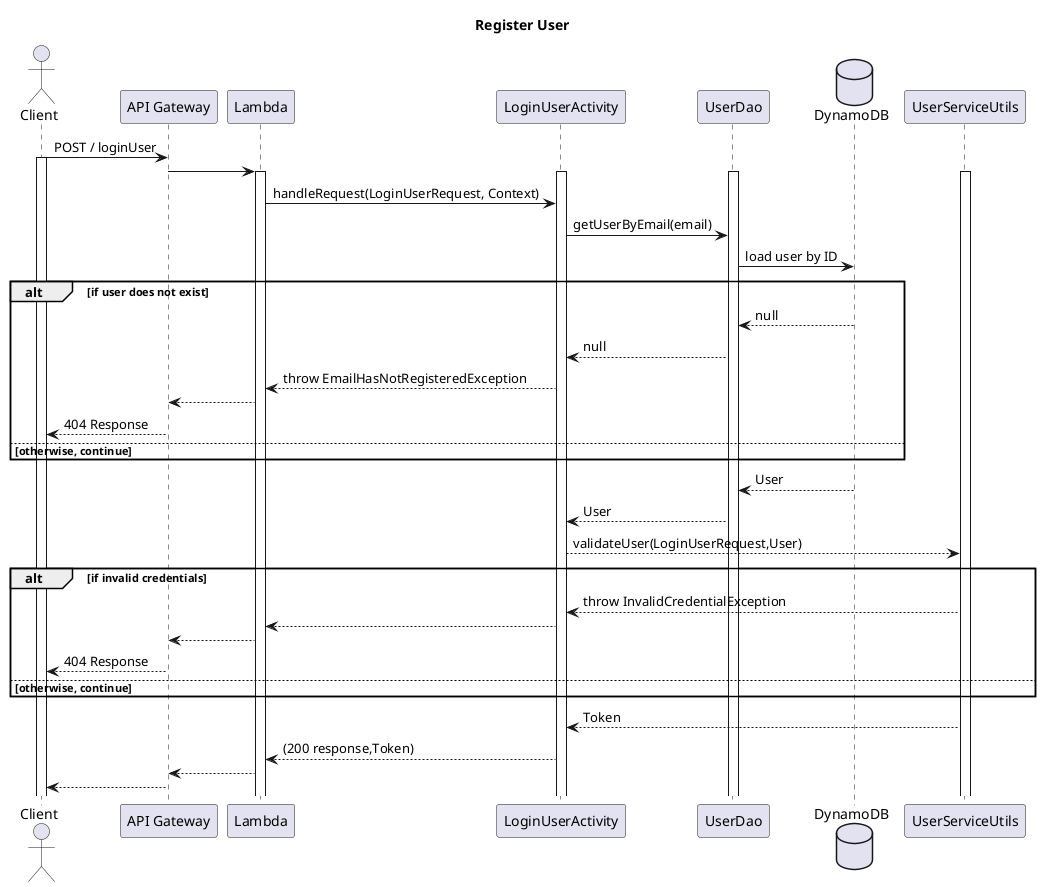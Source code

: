 @startuml
title Register User

actor Client
participant "API Gateway" as APIGateway
participant Lambda
participant LoginUserActivity
participant UserDao
database DynamoDB

Client -> APIGateway : POST / loginUser
activate Client
APIGateway -> Lambda
activate Lambda
activate LoginUserActivity
activate UserServiceUtils
activate UserDao
Lambda -> LoginUserActivity:  handleRequest(LoginUserRequest, Context)
LoginUserActivity -> UserDao : getUserByEmail(email)
UserDao -> DynamoDB : load user by ID
alt if user does not exist
    UserDao <-- DynamoDB : null
    LoginUserActivity <-- UserDao : null
    Lambda <-- LoginUserActivity : throw EmailHasNotRegisteredException
    APIGateway <-- Lambda
    Client <-- APIGateway : 404 Response
else otherwise, continue
end
UserDao <-- DynamoDB : User
LoginUserActivity <-- UserDao : User
UserServiceUtils <-- LoginUserActivity : validateUser(LoginUserRequest,User)
alt if invalid credentials
    LoginUserActivity <-- UserServiceUtils : throw InvalidCredentialException
    Lambda <-- LoginUserActivity
    APIGateway <-- Lambda
    Client <-- APIGateway : 404 Response
else otherwise, continue
end
LoginUserActivity <-- UserServiceUtils : Token
Lambda <-- LoginUserActivity : (200 response,Token)
APIGateway <-- Lambda
Client <-- APIGateway








@enduml